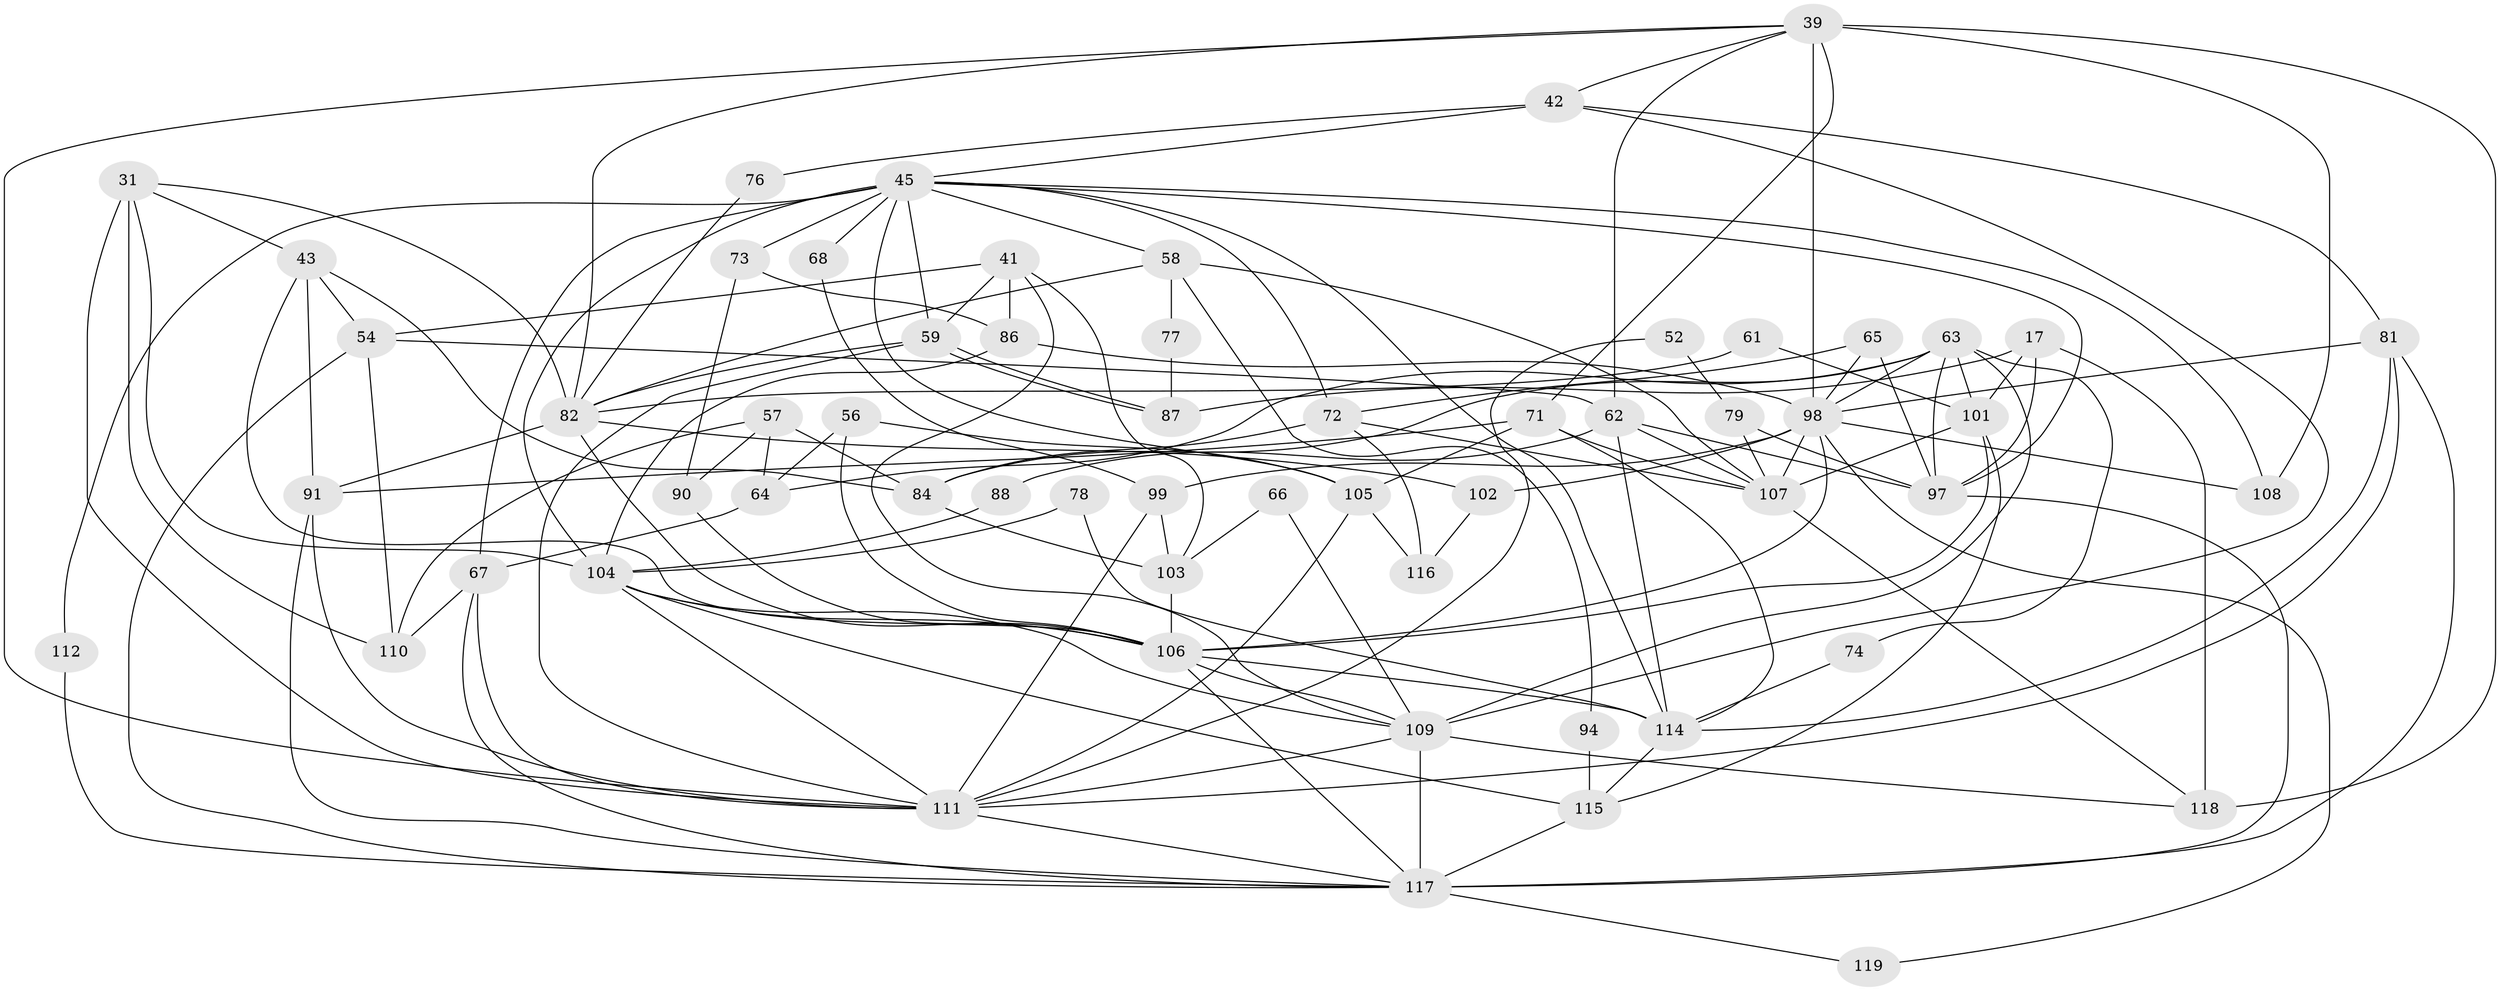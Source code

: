// original degree distribution, {6: 0.10084033613445378, 4: 0.20168067226890757, 3: 0.2605042016806723, 5: 0.23529411764705882, 2: 0.15966386554621848, 7: 0.025210084033613446, 8: 0.01680672268907563}
// Generated by graph-tools (version 1.1) at 2025/48/03/09/25 04:48:54]
// undirected, 59 vertices, 148 edges
graph export_dot {
graph [start="1"]
  node [color=gray90,style=filled];
  17 [super="+12"];
  31 [super="+4"];
  39 [super="+37"];
  41;
  42;
  43;
  45 [super="+19+29"];
  52;
  54;
  56;
  57;
  58;
  59;
  61;
  62 [super="+51+38"];
  63 [super="+35+46"];
  64 [super="+30"];
  65;
  66;
  67 [super="+13"];
  68;
  71;
  72 [super="+40"];
  73;
  74;
  76;
  77;
  78;
  79;
  81 [super="+14"];
  82 [super="+25+32"];
  84 [super="+10"];
  86;
  87;
  88;
  90;
  91 [super="+75"];
  94;
  97 [super="+80+48"];
  98 [super="+6+9+7+33"];
  99 [super="+44+70"];
  101 [super="+47"];
  102;
  103;
  104 [super="+36+92"];
  105;
  106 [super="+85+55"];
  107;
  108 [super="+27"];
  109 [super="+1+34+96+83"];
  110 [super="+15"];
  111 [super="+23+100"];
  112;
  114 [super="+53+95"];
  115;
  116;
  117 [super="+113"];
  118 [super="+89"];
  119;
  17 -- 101 [weight=2];
  17 -- 118 [weight=2];
  17 -- 87;
  17 -- 97;
  31 -- 43;
  31 -- 110 [weight=2];
  31 -- 82;
  31 -- 104;
  31 -- 111 [weight=2];
  39 -- 42;
  39 -- 108 [weight=3];
  39 -- 98 [weight=2];
  39 -- 71;
  39 -- 118 [weight=2];
  39 -- 82 [weight=2];
  39 -- 111 [weight=2];
  39 -- 62 [weight=2];
  41 -- 103;
  41 -- 54;
  41 -- 59;
  41 -- 86;
  41 -- 109;
  42 -- 45;
  42 -- 76;
  42 -- 109;
  42 -- 81;
  43 -- 54;
  43 -- 84;
  43 -- 91;
  43 -- 106;
  45 -- 73;
  45 -- 67;
  45 -- 68;
  45 -- 105;
  45 -- 112;
  45 -- 114;
  45 -- 59;
  45 -- 97;
  45 -- 58;
  45 -- 108;
  45 -- 104 [weight=2];
  45 -- 72;
  52 -- 79;
  52 -- 111;
  54 -- 62;
  54 -- 110;
  54 -- 117;
  56 -- 105;
  56 -- 64;
  56 -- 106;
  57 -- 90;
  57 -- 84;
  57 -- 110;
  57 -- 64;
  58 -- 107;
  58 -- 77;
  58 -- 94;
  58 -- 82;
  59 -- 87;
  59 -- 87;
  59 -- 111;
  59 -- 82;
  61 -- 101;
  61 -- 82;
  62 -- 107;
  62 -- 97;
  62 -- 88;
  62 -- 114 [weight=2];
  63 -- 74;
  63 -- 98 [weight=3];
  63 -- 97 [weight=3];
  63 -- 109 [weight=3];
  63 -- 64;
  63 -- 84;
  63 -- 101;
  64 -- 67;
  65 -- 97;
  65 -- 98;
  65 -- 72;
  66 -- 103;
  66 -- 109;
  67 -- 110;
  67 -- 111;
  67 -- 117;
  68 -- 99;
  71 -- 105;
  71 -- 107;
  71 -- 91;
  71 -- 114;
  72 -- 107;
  72 -- 84;
  72 -- 116;
  73 -- 86;
  73 -- 90;
  74 -- 114;
  76 -- 82;
  77 -- 87;
  78 -- 114;
  78 -- 104;
  79 -- 107;
  79 -- 97;
  81 -- 114;
  81 -- 98;
  81 -- 111;
  81 -- 117;
  82 -- 102;
  82 -- 106 [weight=2];
  82 -- 91 [weight=2];
  84 -- 103;
  86 -- 104;
  86 -- 98;
  88 -- 104;
  90 -- 106;
  91 -- 117;
  91 -- 111;
  94 -- 115;
  97 -- 117;
  98 -- 102;
  98 -- 99;
  98 -- 106;
  98 -- 108;
  98 -- 119;
  98 -- 107;
  99 -- 111 [weight=4];
  99 -- 103;
  101 -- 115;
  101 -- 107;
  101 -- 106;
  102 -- 116;
  103 -- 106;
  104 -- 115;
  104 -- 106;
  104 -- 111 [weight=2];
  104 -- 109;
  105 -- 116;
  105 -- 111;
  106 -- 109 [weight=3];
  106 -- 114;
  106 -- 117;
  107 -- 118;
  109 -- 111;
  109 -- 118;
  109 -- 117 [weight=2];
  111 -- 117;
  112 -- 117;
  114 -- 115 [weight=2];
  115 -- 117 [weight=2];
  117 -- 119;
}
